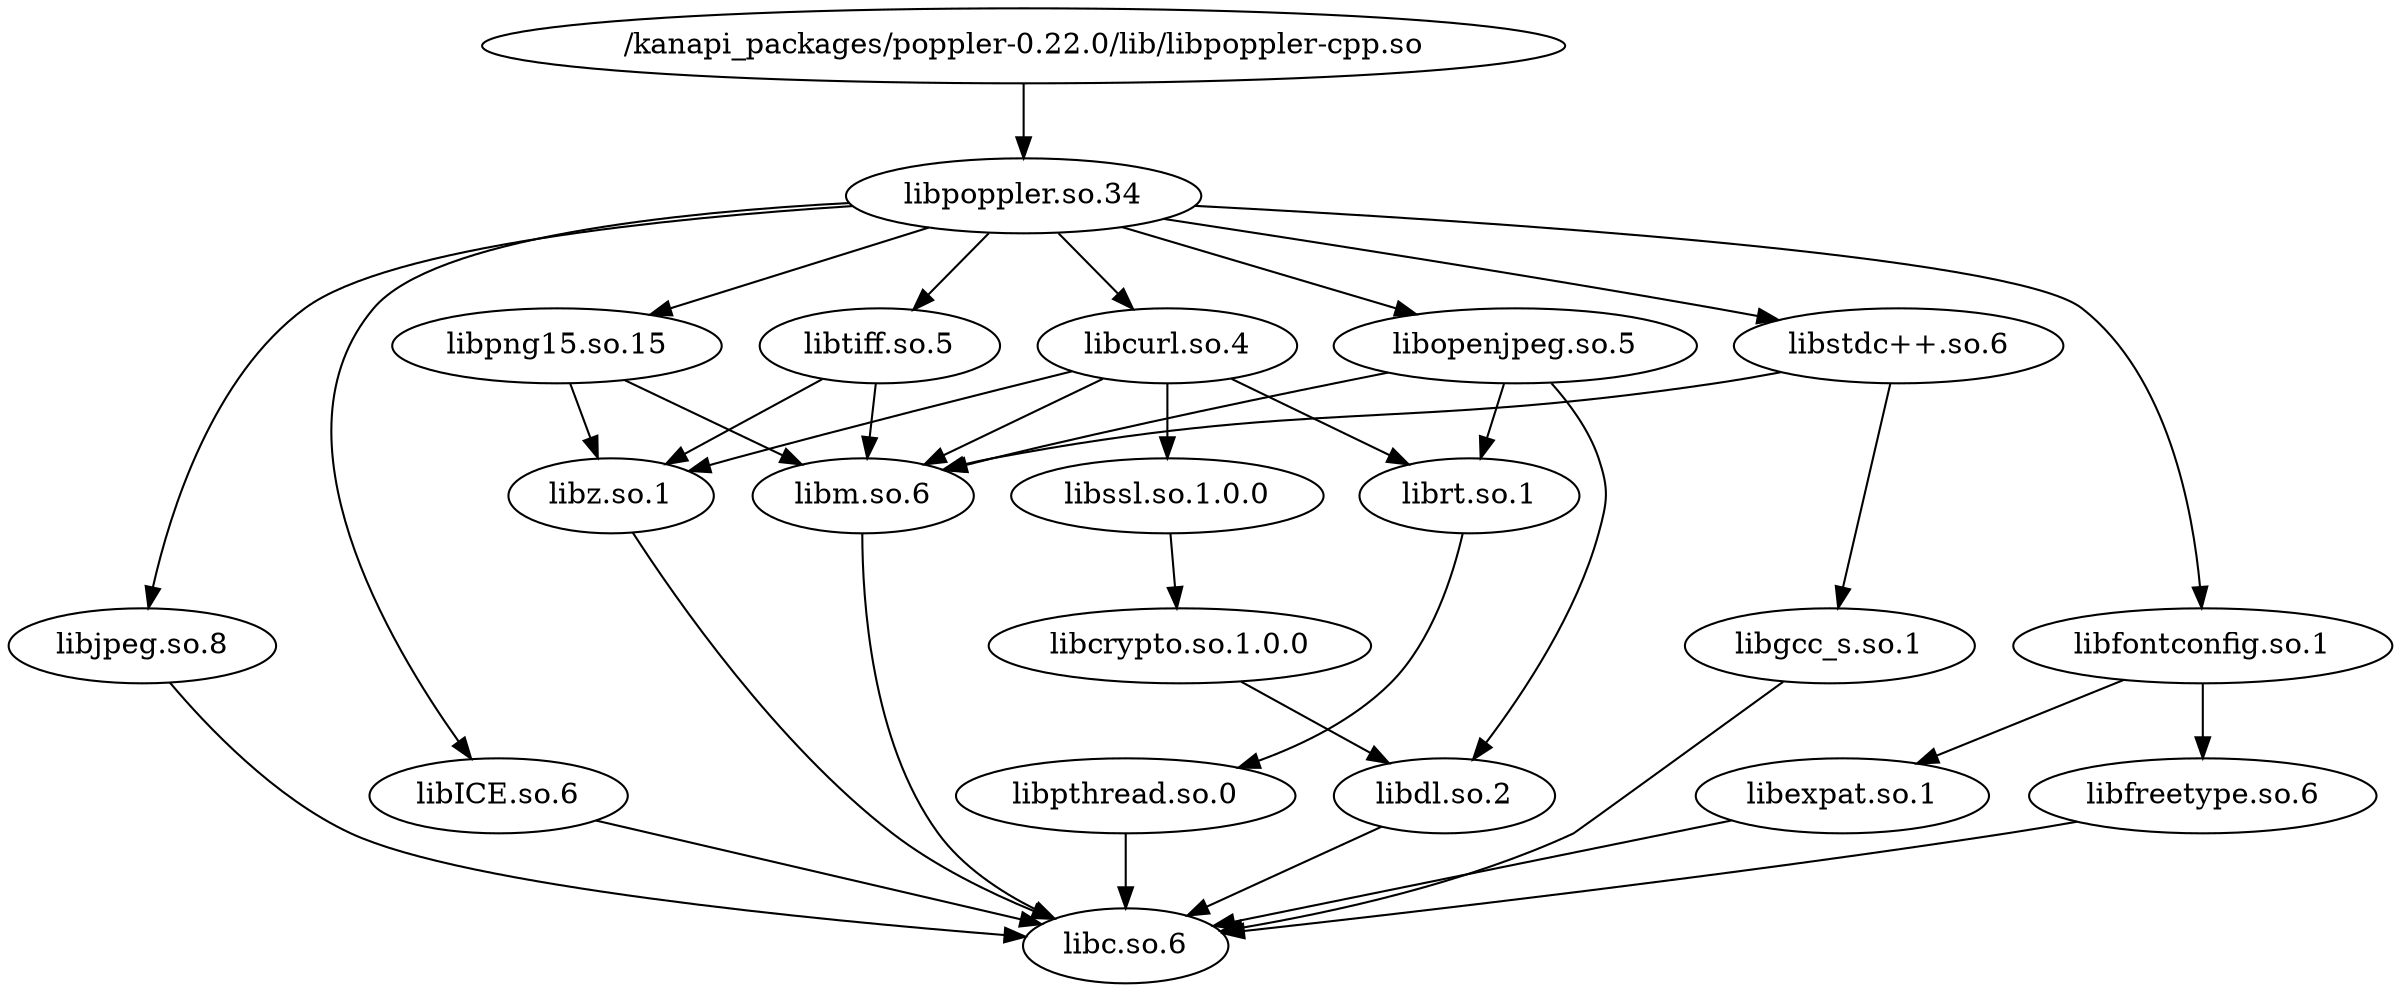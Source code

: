 digraph G {
	graph [layout=dot];
	_kanapi_packages_poppler_0_22_0_lib_libpoppler_cpp_so	 [label="/kanapi_packages/poppler-0.22.0/lib/libpoppler-cpp.so"];
	libpoppler_so_34	 [label="libpoppler.so.34"];
	_kanapi_packages_poppler_0_22_0_lib_libpoppler_cpp_so -> libpoppler_so_34;
	libjpeg_so_8	 [label="libjpeg.so.8"];
	libpoppler_so_34 -> libjpeg_so_8;
	libpng15_so_15	 [label="libpng15.so.15"];
	libpoppler_so_34 -> libpng15_so_15;
	libcurl_so_4	 [label="libcurl.so.4"];
	libpoppler_so_34 -> libcurl_so_4;
	libopenjpeg_so_5	 [label="libopenjpeg.so.5"];
	libpoppler_so_34 -> libopenjpeg_so_5;
	libfontconfig_so_1	 [label="libfontconfig.so.1"];
	libpoppler_so_34 -> libfontconfig_so_1;
	libICE_so_6	 [label="libICE.so.6"];
	libpoppler_so_34 -> libICE_so_6;
	libtiff_so_5	 [label="libtiff.so.5"];
	libpoppler_so_34 -> libtiff_so_5;
	libstdc___so_6	 [label="libstdc++.so.6"];
	libpoppler_so_34 -> libstdc___so_6;
	libc_so_6	 [label="libc.so.6"];
	libjpeg_so_8 -> libc_so_6;
	libz_so_1	 [label="libz.so.1"];
	libpng15_so_15 -> libz_so_1;
	libm_so_6	 [label="libm.so.6"];
	libpng15_so_15 -> libm_so_6;
	librt_so_1	 [label="librt.so.1"];
	libcurl_so_4 -> librt_so_1;
	libcurl_so_4 -> libm_so_6;
	libssl_so_1_0_0	 [label="libssl.so.1.0.0"];
	libcurl_so_4 -> libssl_so_1_0_0;
	libcurl_so_4 -> libz_so_1;
	libcrypto_so_1_0_0	 [label="libcrypto.so.1.0.0"];
	libssl_so_1_0_0 -> libcrypto_so_1_0_0;
	libdl_so_2	 [label="libdl.so.2"];
	libcrypto_so_1_0_0 -> libdl_so_2;
	libopenjpeg_so_5 -> librt_so_1;
	libopenjpeg_so_5 -> libdl_so_2;
	libopenjpeg_so_5 -> libm_so_6;
	libfreetype_so_6	 [label="libfreetype.so.6"];
	libfontconfig_so_1 -> libfreetype_so_6;
	libexpat_so_1	 [label="libexpat.so.1"];
	libfontconfig_so_1 -> libexpat_so_1;
	libfreetype_so_6 -> libc_so_6;
	libexpat_so_1 -> libc_so_6;
	libpthread_so_0	 [label="libpthread.so.0"];
	librt_so_1 -> libpthread_so_0;
	libdl_so_2 -> libc_so_6;
	libpthread_so_0 -> libc_so_6;
	libICE_so_6 -> libc_so_6;
	libtiff_so_5 -> libz_so_1;
	libtiff_so_5 -> libm_so_6;
	libz_so_1 -> libc_so_6;
	libstdc___so_6 -> libm_so_6;
	libgcc_s_so_1	 [label="libgcc_s.so.1"];
	libstdc___so_6 -> libgcc_s_so_1;
	libm_so_6 -> libc_so_6;
	libgcc_s_so_1 -> libc_so_6;
}
